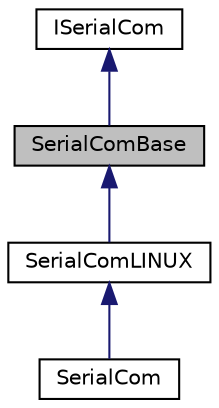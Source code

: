 digraph "SerialComBase"
{
 // LATEX_PDF_SIZE
  edge [fontname="Helvetica",fontsize="10",labelfontname="Helvetica",labelfontsize="10"];
  node [fontname="Helvetica",fontsize="10",shape=record];
  Node1 [label="SerialComBase",height=0.2,width=0.4,color="black", fillcolor="grey75", style="filled", fontcolor="black",tooltip=" "];
  Node2 -> Node1 [dir="back",color="midnightblue",fontsize="10",style="solid",fontname="Helvetica"];
  Node2 [label="ISerialCom",height=0.2,width=0.4,color="black", fillcolor="white", style="filled",URL="$classISerialCom.html",tooltip=" "];
  Node1 -> Node3 [dir="back",color="midnightblue",fontsize="10",style="solid",fontname="Helvetica"];
  Node3 [label="SerialComLINUX",height=0.2,width=0.4,color="black", fillcolor="white", style="filled",URL="$classSerialComLINUX.html",tooltip=" "];
  Node3 -> Node4 [dir="back",color="midnightblue",fontsize="10",style="solid",fontname="Helvetica"];
  Node4 [label="SerialCom",height=0.2,width=0.4,color="black", fillcolor="white", style="filled",URL="$classSerialCom.html",tooltip="Interface for a serial connection via serial port. The implementation of this communication requires ..."];
}
